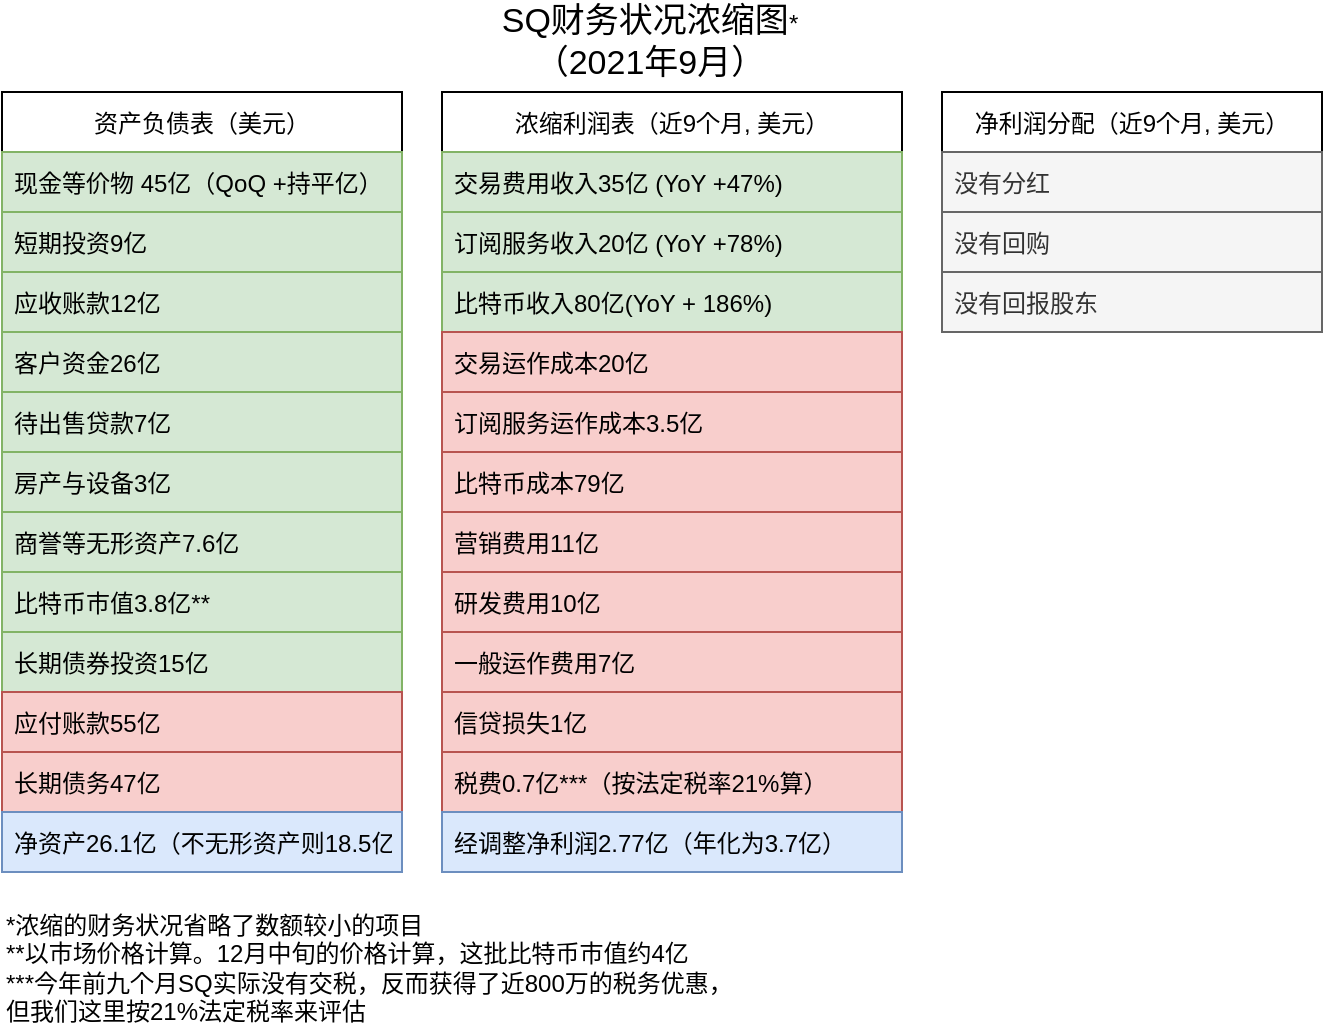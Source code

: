 <mxfile version="16.1.0" type="github"><diagram id="UfmZcZUgszk8OOR1oBgz" name="Page-1"><mxGraphModel dx="1426" dy="842" grid="1" gridSize="10" guides="1" tooltips="1" connect="1" arrows="1" fold="1" page="1" pageScale="1" pageWidth="827" pageHeight="1169" math="0" shadow="0"><root><mxCell id="0"/><mxCell id="1" parent="0"/><mxCell id="yg2f-OdLsY0NM2jIDbTP-1" value="资产负债表（美元）" style="swimlane;fontStyle=0;childLayout=stackLayout;horizontal=1;startSize=30;horizontalStack=0;resizeParent=1;resizeParentMax=0;resizeLast=0;collapsible=1;marginBottom=0;" parent="1" vertex="1"><mxGeometry x="50" y="350" width="200" height="390" as="geometry"><mxRectangle x="100" y="350" width="140" height="30" as="alternateBounds"/></mxGeometry></mxCell><mxCell id="yg2f-OdLsY0NM2jIDbTP-2" value="现金等价物 45亿（QoQ +持平亿）" style="text;strokeColor=#82b366;fillColor=#d5e8d4;align=left;verticalAlign=middle;spacingLeft=4;spacingRight=4;overflow=hidden;points=[[0,0.5],[1,0.5]];portConstraint=eastwest;rotatable=0;" parent="yg2f-OdLsY0NM2jIDbTP-1" vertex="1"><mxGeometry y="30" width="200" height="30" as="geometry"/></mxCell><mxCell id="yg2f-OdLsY0NM2jIDbTP-3" value="短期投资9亿" style="text;strokeColor=#82b366;fillColor=#d5e8d4;align=left;verticalAlign=middle;spacingLeft=4;spacingRight=4;overflow=hidden;points=[[0,0.5],[1,0.5]];portConstraint=eastwest;rotatable=0;" parent="yg2f-OdLsY0NM2jIDbTP-1" vertex="1"><mxGeometry y="60" width="200" height="30" as="geometry"/></mxCell><mxCell id="yg2f-OdLsY0NM2jIDbTP-4" value="应收账款12亿" style="text;strokeColor=#82b366;fillColor=#d5e8d4;align=left;verticalAlign=middle;spacingLeft=4;spacingRight=4;overflow=hidden;points=[[0,0.5],[1,0.5]];portConstraint=eastwest;rotatable=0;labelBackgroundColor=none;" parent="yg2f-OdLsY0NM2jIDbTP-1" vertex="1"><mxGeometry y="90" width="200" height="30" as="geometry"/></mxCell><mxCell id="_scnfwicN0OqMZllfAQ0-2" value="客户资金26亿" style="text;strokeColor=#82b366;fillColor=#d5e8d4;align=left;verticalAlign=middle;spacingLeft=4;spacingRight=4;overflow=hidden;points=[[0,0.5],[1,0.5]];portConstraint=eastwest;rotatable=0;" parent="yg2f-OdLsY0NM2jIDbTP-1" vertex="1"><mxGeometry y="120" width="200" height="30" as="geometry"/></mxCell><mxCell id="AgXfJSkqoW5HBcJhGwKj-1" value="待出售贷款7亿" style="text;strokeColor=#82b366;fillColor=#d5e8d4;align=left;verticalAlign=middle;spacingLeft=4;spacingRight=4;overflow=hidden;points=[[0,0.5],[1,0.5]];portConstraint=eastwest;rotatable=0;" parent="yg2f-OdLsY0NM2jIDbTP-1" vertex="1"><mxGeometry y="150" width="200" height="30" as="geometry"/></mxCell><mxCell id="_4A7H0XlQbJUZpNTJe8A-2" value="房产与设备3亿" style="text;strokeColor=#82b366;fillColor=#d5e8d4;align=left;verticalAlign=middle;spacingLeft=4;spacingRight=4;overflow=hidden;points=[[0,0.5],[1,0.5]];portConstraint=eastwest;rotatable=0;" parent="yg2f-OdLsY0NM2jIDbTP-1" vertex="1"><mxGeometry y="180" width="200" height="30" as="geometry"/></mxCell><mxCell id="_4A7H0XlQbJUZpNTJe8A-3" value="商誉等无形资产7.6亿" style="text;strokeColor=#82b366;fillColor=#d5e8d4;align=left;verticalAlign=middle;spacingLeft=4;spacingRight=4;overflow=hidden;points=[[0,0.5],[1,0.5]];portConstraint=eastwest;rotatable=0;" parent="yg2f-OdLsY0NM2jIDbTP-1" vertex="1"><mxGeometry y="210" width="200" height="30" as="geometry"/></mxCell><mxCell id="2Ga6e5PTmOSNsQAfKh1p-1" value="比特币市值3.8亿**" style="text;strokeColor=#82b366;fillColor=#d5e8d4;align=left;verticalAlign=middle;spacingLeft=4;spacingRight=4;overflow=hidden;points=[[0,0.5],[1,0.5]];portConstraint=eastwest;rotatable=0;" parent="yg2f-OdLsY0NM2jIDbTP-1" vertex="1"><mxGeometry y="240" width="200" height="30" as="geometry"/></mxCell><mxCell id="2Ga6e5PTmOSNsQAfKh1p-2" value="长期债券投资15亿" style="text;strokeColor=#82b366;fillColor=#d5e8d4;align=left;verticalAlign=middle;spacingLeft=4;spacingRight=4;overflow=hidden;points=[[0,0.5],[1,0.5]];portConstraint=eastwest;rotatable=0;" parent="yg2f-OdLsY0NM2jIDbTP-1" vertex="1"><mxGeometry y="270" width="200" height="30" as="geometry"/></mxCell><mxCell id="yg2f-OdLsY0NM2jIDbTP-9" value="应付账款55亿" style="text;strokeColor=#b85450;fillColor=#f8cecc;align=left;verticalAlign=middle;spacingLeft=4;spacingRight=4;overflow=hidden;points=[[0,0.5],[1,0.5]];portConstraint=eastwest;rotatable=0;" parent="yg2f-OdLsY0NM2jIDbTP-1" vertex="1"><mxGeometry y="300" width="200" height="30" as="geometry"/></mxCell><mxCell id="yg2f-OdLsY0NM2jIDbTP-10" value="长期债务47亿" style="text;strokeColor=#b85450;fillColor=#f8cecc;align=left;verticalAlign=middle;spacingLeft=4;spacingRight=4;overflow=hidden;points=[[0,0.5],[1,0.5]];portConstraint=eastwest;rotatable=0;" parent="yg2f-OdLsY0NM2jIDbTP-1" vertex="1"><mxGeometry y="330" width="200" height="30" as="geometry"/></mxCell><mxCell id="yg2f-OdLsY0NM2jIDbTP-29" value="净资产26.1亿（不无形资产则18.5亿）" style="text;strokeColor=#6c8ebf;fillColor=#dae8fc;align=left;verticalAlign=middle;spacingLeft=4;spacingRight=4;overflow=hidden;points=[[0,0.5],[1,0.5]];portConstraint=eastwest;rotatable=0;" parent="yg2f-OdLsY0NM2jIDbTP-1" vertex="1"><mxGeometry y="360" width="200" height="30" as="geometry"/></mxCell><mxCell id="yg2f-OdLsY0NM2jIDbTP-5" value="浓缩利润表（近9个月, 美元）" style="swimlane;fontStyle=0;childLayout=stackLayout;horizontal=1;startSize=30;horizontalStack=0;resizeParent=1;resizeParentMax=0;resizeLast=0;collapsible=1;marginBottom=0;" parent="1" vertex="1"><mxGeometry x="270" y="350" width="230" height="390" as="geometry"/></mxCell><mxCell id="yg2f-OdLsY0NM2jIDbTP-6" value="交易费用收入35亿 (YoY +47%)" style="text;strokeColor=#82b366;fillColor=#d5e8d4;align=left;verticalAlign=middle;spacingLeft=4;spacingRight=4;overflow=hidden;points=[[0,0.5],[1,0.5]];portConstraint=eastwest;rotatable=0;" parent="yg2f-OdLsY0NM2jIDbTP-5" vertex="1"><mxGeometry y="30" width="230" height="30" as="geometry"/></mxCell><mxCell id="yg2f-OdLsY0NM2jIDbTP-7" value="订阅服务收入20亿 (YoY +78%)" style="text;strokeColor=#82b366;fillColor=#d5e8d4;align=left;verticalAlign=middle;spacingLeft=4;spacingRight=4;overflow=hidden;points=[[0,0.5],[1,0.5]];portConstraint=eastwest;rotatable=0;" parent="yg2f-OdLsY0NM2jIDbTP-5" vertex="1"><mxGeometry y="60" width="230" height="30" as="geometry"/></mxCell><mxCell id="2Ga6e5PTmOSNsQAfKh1p-3" value="比特币收入80亿(YoY + 186%)" style="text;strokeColor=#82b366;fillColor=#d5e8d4;align=left;verticalAlign=middle;spacingLeft=4;spacingRight=4;overflow=hidden;points=[[0,0.5],[1,0.5]];portConstraint=eastwest;rotatable=0;" parent="yg2f-OdLsY0NM2jIDbTP-5" vertex="1"><mxGeometry y="90" width="230" height="30" as="geometry"/></mxCell><mxCell id="yg2f-OdLsY0NM2jIDbTP-16" value="交易运作成本20亿 " style="text;strokeColor=#b85450;fillColor=#f8cecc;align=left;verticalAlign=middle;spacingLeft=4;spacingRight=4;overflow=hidden;points=[[0,0.5],[1,0.5]];portConstraint=eastwest;rotatable=0;" parent="yg2f-OdLsY0NM2jIDbTP-5" vertex="1"><mxGeometry y="120" width="230" height="30" as="geometry"/></mxCell><mxCell id="yg2f-OdLsY0NM2jIDbTP-17" value="订阅服务运作成本3.5亿" style="text;strokeColor=#b85450;fillColor=#f8cecc;align=left;verticalAlign=middle;spacingLeft=4;spacingRight=4;overflow=hidden;points=[[0,0.5],[1,0.5]];portConstraint=eastwest;rotatable=0;" parent="yg2f-OdLsY0NM2jIDbTP-5" vertex="1"><mxGeometry y="150" width="230" height="30" as="geometry"/></mxCell><mxCell id="_scnfwicN0OqMZllfAQ0-5" value="比特币成本79亿" style="text;strokeColor=#b85450;fillColor=#f8cecc;align=left;verticalAlign=middle;spacingLeft=4;spacingRight=4;overflow=hidden;points=[[0,0.5],[1,0.5]];portConstraint=eastwest;rotatable=0;" parent="yg2f-OdLsY0NM2jIDbTP-5" vertex="1"><mxGeometry y="180" width="230" height="30" as="geometry"/></mxCell><mxCell id="_scnfwicN0OqMZllfAQ0-6" value="营销费用11亿" style="text;strokeColor=#b85450;fillColor=#f8cecc;align=left;verticalAlign=middle;spacingLeft=4;spacingRight=4;overflow=hidden;points=[[0,0.5],[1,0.5]];portConstraint=eastwest;rotatable=0;" parent="yg2f-OdLsY0NM2jIDbTP-5" vertex="1"><mxGeometry y="210" width="230" height="30" as="geometry"/></mxCell><mxCell id="_scnfwicN0OqMZllfAQ0-7" value="研发费用10亿" style="text;strokeColor=#b85450;fillColor=#f8cecc;align=left;verticalAlign=middle;spacingLeft=4;spacingRight=4;overflow=hidden;points=[[0,0.5],[1,0.5]];portConstraint=eastwest;rotatable=0;" parent="yg2f-OdLsY0NM2jIDbTP-5" vertex="1"><mxGeometry y="240" width="230" height="30" as="geometry"/></mxCell><mxCell id="_4A7H0XlQbJUZpNTJe8A-4" value="一般运作费用7亿" style="text;strokeColor=#b85450;fillColor=#f8cecc;align=left;verticalAlign=middle;spacingLeft=4;spacingRight=4;overflow=hidden;points=[[0,0.5],[1,0.5]];portConstraint=eastwest;rotatable=0;" parent="yg2f-OdLsY0NM2jIDbTP-5" vertex="1"><mxGeometry y="270" width="230" height="30" as="geometry"/></mxCell><mxCell id="2Ga6e5PTmOSNsQAfKh1p-4" value="信贷损失1亿" style="text;strokeColor=#b85450;fillColor=#f8cecc;align=left;verticalAlign=middle;spacingLeft=4;spacingRight=4;overflow=hidden;points=[[0,0.5],[1,0.5]];portConstraint=eastwest;rotatable=0;" parent="yg2f-OdLsY0NM2jIDbTP-5" vertex="1"><mxGeometry y="300" width="230" height="30" as="geometry"/></mxCell><mxCell id="yg2f-OdLsY0NM2jIDbTP-30" value="税费0.7亿***（按法定税率21%算）" style="text;strokeColor=#b85450;fillColor=#f8cecc;align=left;verticalAlign=middle;spacingLeft=4;spacingRight=4;overflow=hidden;points=[[0,0.5],[1,0.5]];portConstraint=eastwest;rotatable=0;" parent="yg2f-OdLsY0NM2jIDbTP-5" vertex="1"><mxGeometry y="330" width="230" height="30" as="geometry"/></mxCell><mxCell id="yg2f-OdLsY0NM2jIDbTP-28" value="经调整净利润2.77亿（年化为3.7亿）" style="text;strokeColor=#6c8ebf;fillColor=#dae8fc;align=left;verticalAlign=middle;spacingLeft=4;spacingRight=4;overflow=hidden;points=[[0,0.5],[1,0.5]];portConstraint=eastwest;rotatable=0;" parent="yg2f-OdLsY0NM2jIDbTP-5" vertex="1"><mxGeometry y="360" width="230" height="30" as="geometry"/></mxCell><mxCell id="yg2f-OdLsY0NM2jIDbTP-32" value="SQ财务状况浓缩图&lt;span style=&quot;font-size: 12px ; text-align: left&quot;&gt;*&lt;/span&gt;&lt;br&gt;（2021年9月）" style="text;html=1;strokeColor=none;fillColor=none;align=center;verticalAlign=middle;whiteSpace=wrap;rounded=0;fontSize=17;" parent="1" vertex="1"><mxGeometry x="240" y="310" width="268" height="30" as="geometry"/></mxCell><mxCell id="_scnfwicN0OqMZllfAQ0-4" value="&lt;span&gt;*&lt;/span&gt;&lt;span&gt;浓缩的财务状况省略了数额较小的项目&lt;/span&gt;&lt;span&gt;&lt;br&gt;*&lt;/span&gt;&lt;span&gt;*以市场价格计算。12月中旬的价格计算，这批比特币市值约4亿&lt;/span&gt;&lt;span&gt;&lt;br&gt;&lt;/span&gt;&lt;span&gt;***今年前九个月SQ实际没有交税，反而获得了近800万的税务优惠，但我们这里按21%法定税率来评估&lt;/span&gt;&lt;span&gt;&lt;br&gt;&lt;/span&gt;" style="text;html=1;strokeColor=none;fillColor=none;align=left;verticalAlign=middle;whiteSpace=wrap;rounded=0;" parent="1" vertex="1"><mxGeometry x="50" y="758" width="370" height="60" as="geometry"/></mxCell><mxCell id="_scnfwicN0OqMZllfAQ0-8" value="净利润分配（近9个月, 美元）" style="swimlane;fontStyle=0;childLayout=stackLayout;horizontal=1;startSize=30;horizontalStack=0;resizeParent=1;resizeParentMax=0;resizeLast=0;collapsible=1;marginBottom=0;labelBackgroundColor=none;align=center;" parent="1" vertex="1"><mxGeometry x="520" y="350" width="190" height="120" as="geometry"/></mxCell><mxCell id="_scnfwicN0OqMZllfAQ0-10" value="没有分红" style="text;strokeColor=#666666;fillColor=#f5f5f5;align=left;verticalAlign=middle;spacingLeft=4;spacingRight=4;overflow=hidden;points=[[0,0.5],[1,0.5]];portConstraint=eastwest;rotatable=0;labelBackgroundColor=none;fontColor=#333333;" parent="_scnfwicN0OqMZllfAQ0-8" vertex="1"><mxGeometry y="30" width="190" height="30" as="geometry"/></mxCell><mxCell id="_scnfwicN0OqMZllfAQ0-11" value="没有回购" style="text;strokeColor=#666666;fillColor=#f5f5f5;align=left;verticalAlign=middle;spacingLeft=4;spacingRight=4;overflow=hidden;points=[[0,0.5],[1,0.5]];portConstraint=eastwest;rotatable=0;labelBackgroundColor=none;fontColor=#333333;" parent="_scnfwicN0OqMZllfAQ0-8" vertex="1"><mxGeometry y="60" width="190" height="30" as="geometry"/></mxCell><mxCell id="_scnfwicN0OqMZllfAQ0-12" value="没有回报股东" style="text;strokeColor=#666666;fillColor=#f5f5f5;align=left;verticalAlign=middle;spacingLeft=4;spacingRight=4;overflow=hidden;points=[[0,0.5],[1,0.5]];portConstraint=eastwest;rotatable=0;labelBackgroundColor=none;fontColor=#333333;" parent="_scnfwicN0OqMZllfAQ0-8" vertex="1"><mxGeometry y="90" width="190" height="30" as="geometry"/></mxCell></root></mxGraphModel></diagram></mxfile>